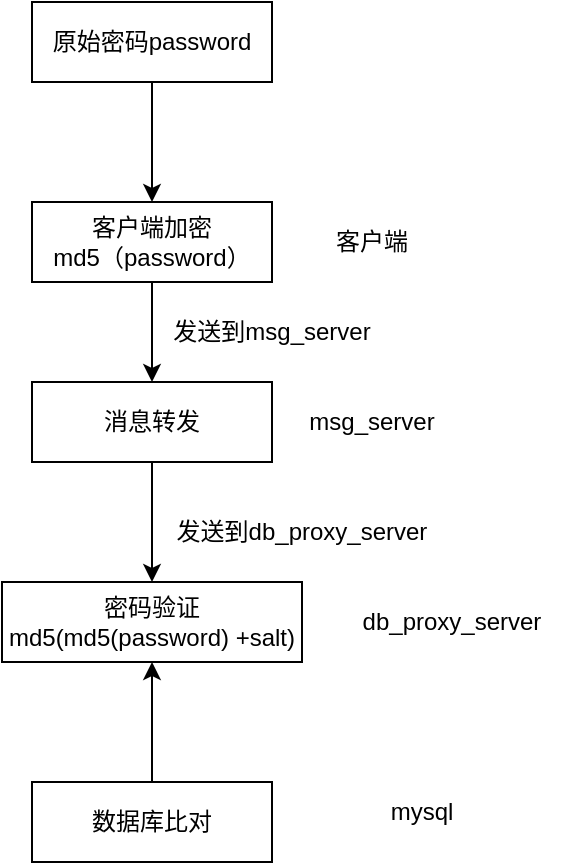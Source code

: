 <mxfile version="21.2.8" type="device">
  <diagram name="第 1 页" id="TiUcTzkpdyk3yZOjxuos">
    <mxGraphModel dx="1143" dy="566" grid="1" gridSize="10" guides="1" tooltips="1" connect="1" arrows="1" fold="1" page="1" pageScale="1" pageWidth="1169" pageHeight="827" math="0" shadow="0">
      <root>
        <mxCell id="0" />
        <mxCell id="1" parent="0" />
        <mxCell id="UwWf0O9ZXofa9Gb1HdYy-12" style="edgeStyle=orthogonalEdgeStyle;rounded=0;orthogonalLoop=1;jettySize=auto;html=1;entryX=0.5;entryY=0;entryDx=0;entryDy=0;" edge="1" parent="1" source="UwWf0O9ZXofa9Gb1HdYy-1" target="UwWf0O9ZXofa9Gb1HdYy-11">
          <mxGeometry relative="1" as="geometry" />
        </mxCell>
        <mxCell id="UwWf0O9ZXofa9Gb1HdYy-1" value="消息转发" style="rounded=0;whiteSpace=wrap;html=1;" vertex="1" parent="1">
          <mxGeometry x="530" y="380" width="120" height="40" as="geometry" />
        </mxCell>
        <mxCell id="UwWf0O9ZXofa9Gb1HdYy-5" style="edgeStyle=orthogonalEdgeStyle;rounded=0;orthogonalLoop=1;jettySize=auto;html=1;entryX=0.5;entryY=0;entryDx=0;entryDy=0;" edge="1" parent="1" source="UwWf0O9ZXofa9Gb1HdYy-2" target="UwWf0O9ZXofa9Gb1HdYy-4">
          <mxGeometry relative="1" as="geometry" />
        </mxCell>
        <mxCell id="UwWf0O9ZXofa9Gb1HdYy-2" value="原始密码password" style="rounded=0;whiteSpace=wrap;html=1;" vertex="1" parent="1">
          <mxGeometry x="530" y="190" width="120" height="40" as="geometry" />
        </mxCell>
        <mxCell id="UwWf0O9ZXofa9Gb1HdYy-7" style="edgeStyle=orthogonalEdgeStyle;rounded=0;orthogonalLoop=1;jettySize=auto;html=1;entryX=0.5;entryY=0;entryDx=0;entryDy=0;" edge="1" parent="1" source="UwWf0O9ZXofa9Gb1HdYy-4" target="UwWf0O9ZXofa9Gb1HdYy-1">
          <mxGeometry relative="1" as="geometry" />
        </mxCell>
        <mxCell id="UwWf0O9ZXofa9Gb1HdYy-4" value="客户端加密&lt;br&gt;md5（password）" style="rounded=0;whiteSpace=wrap;html=1;" vertex="1" parent="1">
          <mxGeometry x="530" y="290" width="120" height="40" as="geometry" />
        </mxCell>
        <mxCell id="UwWf0O9ZXofa9Gb1HdYy-8" value="发送到msg_server" style="text;strokeColor=none;align=center;fillColor=none;html=1;verticalAlign=middle;whiteSpace=wrap;rounded=0;" vertex="1" parent="1">
          <mxGeometry x="590" y="340" width="120" height="30" as="geometry" />
        </mxCell>
        <mxCell id="UwWf0O9ZXofa9Gb1HdYy-9" value="msg_server" style="text;strokeColor=none;align=center;fillColor=none;html=1;verticalAlign=middle;whiteSpace=wrap;rounded=0;" vertex="1" parent="1">
          <mxGeometry x="640" y="385" width="120" height="30" as="geometry" />
        </mxCell>
        <mxCell id="UwWf0O9ZXofa9Gb1HdYy-10" value="客户端" style="text;strokeColor=none;align=center;fillColor=none;html=1;verticalAlign=middle;whiteSpace=wrap;rounded=0;" vertex="1" parent="1">
          <mxGeometry x="640" y="295" width="120" height="30" as="geometry" />
        </mxCell>
        <mxCell id="UwWf0O9ZXofa9Gb1HdYy-11" value="密码验证&lt;br&gt;md5(md5(password) +salt)" style="rounded=0;whiteSpace=wrap;html=1;" vertex="1" parent="1">
          <mxGeometry x="515" y="480" width="150" height="40" as="geometry" />
        </mxCell>
        <mxCell id="UwWf0O9ZXofa9Gb1HdYy-13" value="db_proxy_server" style="text;strokeColor=none;align=center;fillColor=none;html=1;verticalAlign=middle;whiteSpace=wrap;rounded=0;" vertex="1" parent="1">
          <mxGeometry x="680" y="485" width="120" height="30" as="geometry" />
        </mxCell>
        <mxCell id="UwWf0O9ZXofa9Gb1HdYy-15" value="发送到db_proxy_server" style="text;strokeColor=none;align=center;fillColor=none;html=1;verticalAlign=middle;whiteSpace=wrap;rounded=0;" vertex="1" parent="1">
          <mxGeometry x="590" y="440" width="150" height="30" as="geometry" />
        </mxCell>
        <mxCell id="UwWf0O9ZXofa9Gb1HdYy-19" style="edgeStyle=orthogonalEdgeStyle;rounded=0;orthogonalLoop=1;jettySize=auto;html=1;entryX=0.5;entryY=1;entryDx=0;entryDy=0;" edge="1" parent="1" source="UwWf0O9ZXofa9Gb1HdYy-16" target="UwWf0O9ZXofa9Gb1HdYy-11">
          <mxGeometry relative="1" as="geometry" />
        </mxCell>
        <mxCell id="UwWf0O9ZXofa9Gb1HdYy-16" value="数据库比对" style="rounded=0;whiteSpace=wrap;html=1;" vertex="1" parent="1">
          <mxGeometry x="530" y="580" width="120" height="40" as="geometry" />
        </mxCell>
        <mxCell id="UwWf0O9ZXofa9Gb1HdYy-18" value="mysql" style="text;strokeColor=none;align=center;fillColor=none;html=1;verticalAlign=middle;whiteSpace=wrap;rounded=0;" vertex="1" parent="1">
          <mxGeometry x="665" y="580" width="120" height="30" as="geometry" />
        </mxCell>
      </root>
    </mxGraphModel>
  </diagram>
</mxfile>
